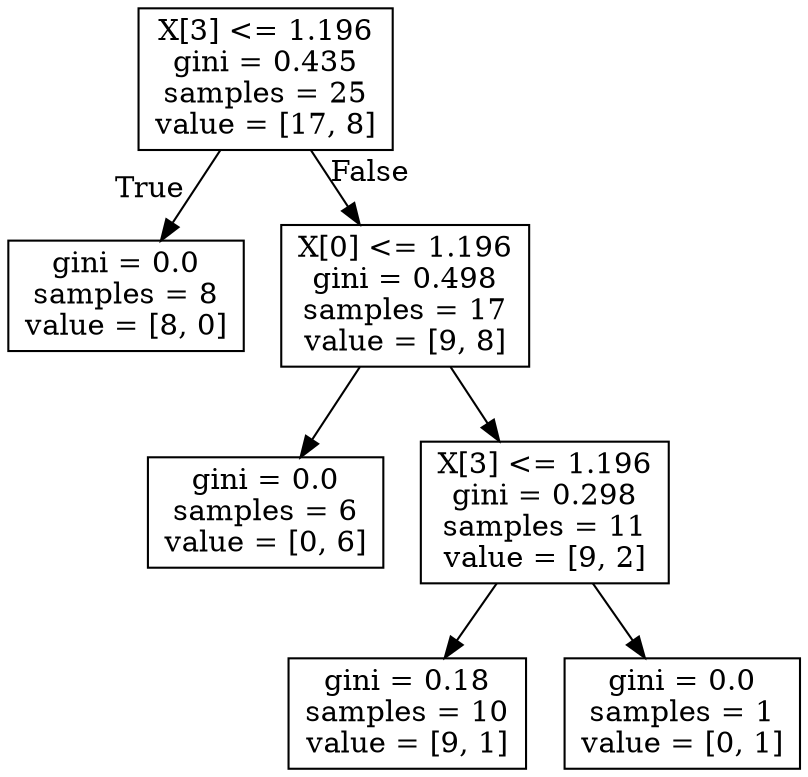 digraph Tree {
node [shape=box] ;
0 [label="X[3] <= 1.196\ngini = 0.435\nsamples = 25\nvalue = [17, 8]"] ;
1 [label="gini = 0.0\nsamples = 8\nvalue = [8, 0]"] ;
0 -> 1 [labeldistance=2.5, labelangle=45, headlabel="True"] ;
2 [label="X[0] <= 1.196\ngini = 0.498\nsamples = 17\nvalue = [9, 8]"] ;
0 -> 2 [labeldistance=2.5, labelangle=-45, headlabel="False"] ;
3 [label="gini = 0.0\nsamples = 6\nvalue = [0, 6]"] ;
2 -> 3 ;
4 [label="X[3] <= 1.196\ngini = 0.298\nsamples = 11\nvalue = [9, 2]"] ;
2 -> 4 ;
5 [label="gini = 0.18\nsamples = 10\nvalue = [9, 1]"] ;
4 -> 5 ;
6 [label="gini = 0.0\nsamples = 1\nvalue = [0, 1]"] ;
4 -> 6 ;
}
